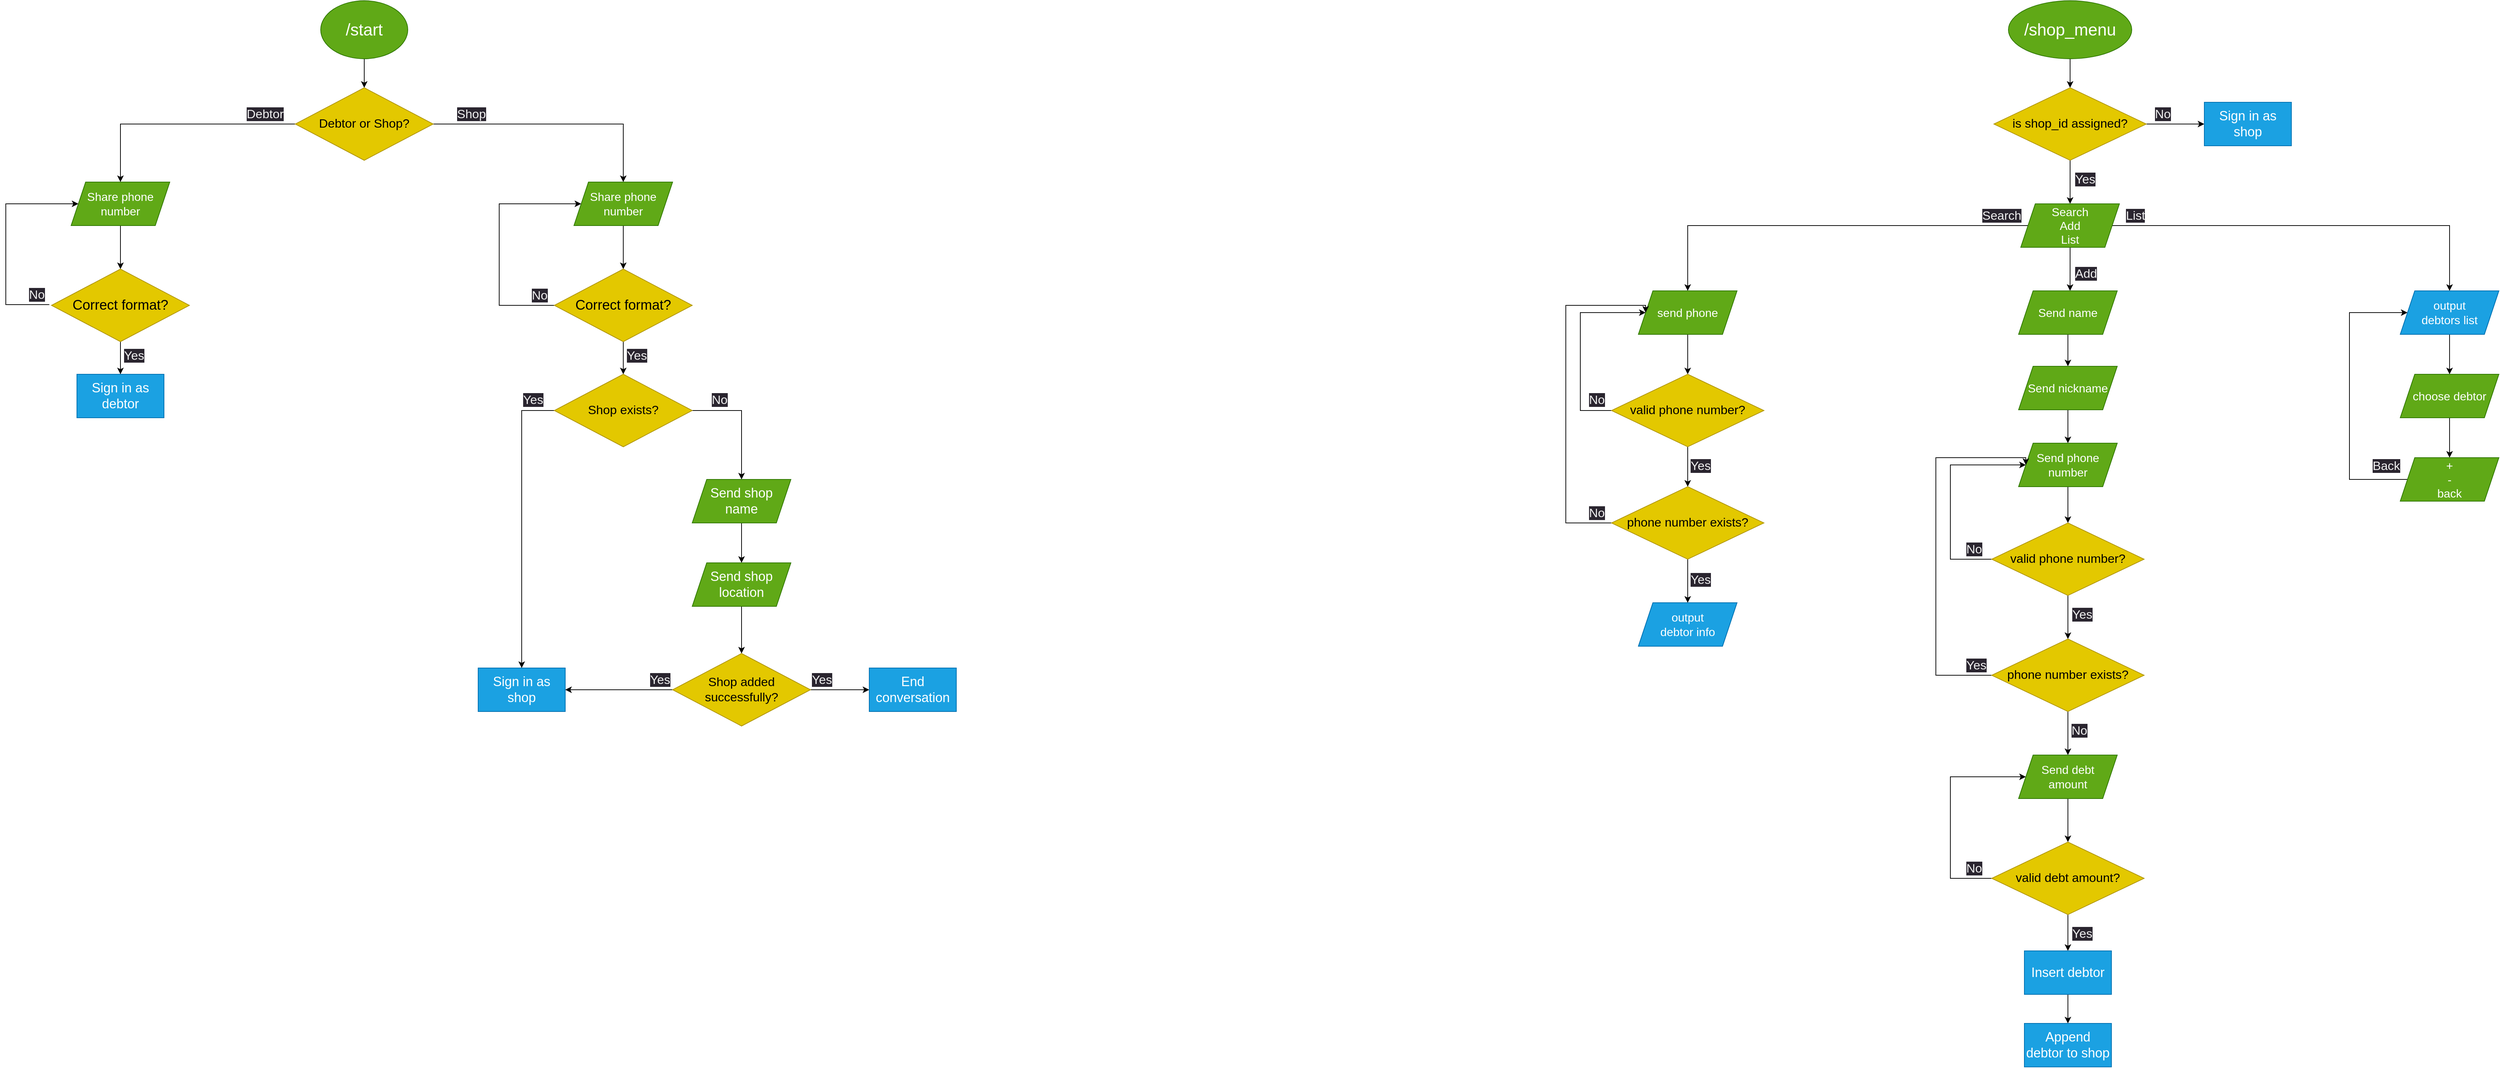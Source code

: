 <mxfile version="21.5.0" type="device">
  <diagram name="Page-1" id="ZCTmXSfx99b_AYZsrj3S">
    <mxGraphModel dx="1834" dy="844" grid="1" gridSize="10" guides="1" tooltips="1" connect="1" arrows="1" fold="1" page="0" pageScale="1" pageWidth="827" pageHeight="1169" math="0" shadow="0">
      <root>
        <mxCell id="0" />
        <mxCell id="1" parent="0" />
        <mxCell id="9ZaSiUd8DV9uHAAC3J2y-7" style="edgeStyle=orthogonalEdgeStyle;rounded=0;orthogonalLoop=1;jettySize=auto;html=1;exitX=0.5;exitY=1;exitDx=0;exitDy=0;entryX=0.5;entryY=0;entryDx=0;entryDy=0;" parent="1" source="9ZaSiUd8DV9uHAAC3J2y-1" target="9ZaSiUd8DV9uHAAC3J2y-6" edge="1">
          <mxGeometry relative="1" as="geometry" />
        </mxCell>
        <mxCell id="9ZaSiUd8DV9uHAAC3J2y-1" value="&lt;font style=&quot;font-size: 23px;&quot;&gt;/start&lt;/font&gt;" style="ellipse;whiteSpace=wrap;html=1;fillColor=#60a917;fontColor=#ffffff;strokeColor=#2D7600;" parent="1" vertex="1">
          <mxGeometry x="354" y="40" width="120" height="80" as="geometry" />
        </mxCell>
        <mxCell id="9ZaSiUd8DV9uHAAC3J2y-29" style="edgeStyle=orthogonalEdgeStyle;rounded=0;orthogonalLoop=1;jettySize=auto;html=1;exitX=0;exitY=0.5;exitDx=0;exitDy=0;entryX=0.5;entryY=0;entryDx=0;entryDy=0;" parent="1" source="9ZaSiUd8DV9uHAAC3J2y-6" target="9ZaSiUd8DV9uHAAC3J2y-28" edge="1">
          <mxGeometry relative="1" as="geometry" />
        </mxCell>
        <mxCell id="9ZaSiUd8DV9uHAAC3J2y-33" style="edgeStyle=orthogonalEdgeStyle;rounded=0;orthogonalLoop=1;jettySize=auto;html=1;exitX=1;exitY=0.5;exitDx=0;exitDy=0;entryX=0.5;entryY=0;entryDx=0;entryDy=0;" parent="1" source="9ZaSiUd8DV9uHAAC3J2y-6" target="9ZaSiUd8DV9uHAAC3J2y-31" edge="1">
          <mxGeometry relative="1" as="geometry" />
        </mxCell>
        <mxCell id="9ZaSiUd8DV9uHAAC3J2y-6" value="&lt;font style=&quot;font-size: 17px;&quot;&gt;Debtor or Shop?&lt;/font&gt;" style="rhombus;whiteSpace=wrap;html=1;fillColor=#e3c800;fontColor=#000000;strokeColor=#B09500;" parent="1" vertex="1">
          <mxGeometry x="319" y="160" width="190" height="100" as="geometry" />
        </mxCell>
        <mxCell id="9ZaSiUd8DV9uHAAC3J2y-10" value="&lt;font style=&quot;font-size: 18px;&quot;&gt;Sign in as debtor&lt;/font&gt;" style="rounded=0;whiteSpace=wrap;html=1;fillColor=#1ba1e2;fontColor=#ffffff;strokeColor=#006EAF;" parent="1" vertex="1">
          <mxGeometry x="18" y="555" width="120" height="60" as="geometry" />
        </mxCell>
        <mxCell id="9ZaSiUd8DV9uHAAC3J2y-12" value="&lt;span style=&quot;color: rgb(240, 240, 240); font-family: Helvetica; font-size: 17px; font-style: normal; font-variant-ligatures: normal; font-variant-caps: normal; font-weight: 400; letter-spacing: normal; orphans: 2; text-align: center; text-indent: 0px; text-transform: none; widows: 2; word-spacing: 0px; -webkit-text-stroke-width: 0px; background-color: rgb(42, 37, 47); text-decoration-thickness: initial; text-decoration-style: initial; text-decoration-color: initial; float: none; display: inline !important;&quot;&gt;Debtor&lt;/span&gt;" style="text;whiteSpace=wrap;html=1;" parent="1" vertex="1">
          <mxGeometry x="250" y="180" width="60" height="30" as="geometry" />
        </mxCell>
        <mxCell id="9ZaSiUd8DV9uHAAC3J2y-19" style="edgeStyle=orthogonalEdgeStyle;rounded=0;orthogonalLoop=1;jettySize=auto;html=1;exitX=0;exitY=0.5;exitDx=0;exitDy=0;entryX=0.5;entryY=0;entryDx=0;entryDy=0;" parent="1" source="9ZaSiUd8DV9uHAAC3J2y-15" target="9ZaSiUd8DV9uHAAC3J2y-18" edge="1">
          <mxGeometry relative="1" as="geometry" />
        </mxCell>
        <mxCell id="9ZaSiUd8DV9uHAAC3J2y-38" style="edgeStyle=orthogonalEdgeStyle;rounded=0;orthogonalLoop=1;jettySize=auto;html=1;exitX=1;exitY=0.5;exitDx=0;exitDy=0;entryX=0.5;entryY=0;entryDx=0;entryDy=0;" parent="1" source="9ZaSiUd8DV9uHAAC3J2y-15" target="9ZaSiUd8DV9uHAAC3J2y-35" edge="1">
          <mxGeometry relative="1" as="geometry" />
        </mxCell>
        <mxCell id="9ZaSiUd8DV9uHAAC3J2y-15" value="&lt;font style=&quot;font-size: 17px;&quot;&gt;Shop exists?&lt;/font&gt;" style="rhombus;whiteSpace=wrap;html=1;fillColor=#e3c800;fontColor=#000000;strokeColor=#B09500;" parent="1" vertex="1">
          <mxGeometry x="676" y="555" width="190" height="100" as="geometry" />
        </mxCell>
        <mxCell id="9ZaSiUd8DV9uHAAC3J2y-18" value="&lt;font style=&quot;font-size: 18px;&quot;&gt;Sign in as shop&lt;/font&gt;" style="rounded=0;whiteSpace=wrap;html=1;fillColor=#1ba1e2;fontColor=#ffffff;strokeColor=#006EAF;" parent="1" vertex="1">
          <mxGeometry x="571" y="960" width="120" height="60" as="geometry" />
        </mxCell>
        <mxCell id="9ZaSiUd8DV9uHAAC3J2y-22" value="&lt;span style=&quot;color: rgb(240, 240, 240); font-family: Helvetica; font-size: 17px; font-style: normal; font-variant-ligatures: normal; font-variant-caps: normal; font-weight: 400; letter-spacing: normal; orphans: 2; text-align: center; text-indent: 0px; text-transform: none; widows: 2; word-spacing: 0px; -webkit-text-stroke-width: 0px; background-color: rgb(42, 37, 47); text-decoration-thickness: initial; text-decoration-style: initial; text-decoration-color: initial; float: none; display: inline !important;&quot;&gt;Shop&lt;/span&gt;" style="text;whiteSpace=wrap;html=1;" parent="1" vertex="1">
          <mxGeometry x="540" y="180" width="60" height="30" as="geometry" />
        </mxCell>
        <mxCell id="9ZaSiUd8DV9uHAAC3J2y-23" value="&lt;span style=&quot;color: rgb(240, 240, 240); font-family: Helvetica; font-size: 17px; font-style: normal; font-variant-ligatures: normal; font-variant-caps: normal; font-weight: 400; letter-spacing: normal; orphans: 2; text-align: center; text-indent: 0px; text-transform: none; widows: 2; word-spacing: 0px; -webkit-text-stroke-width: 0px; background-color: rgb(42, 37, 47); text-decoration-thickness: initial; text-decoration-style: initial; text-decoration-color: initial; float: none; display: inline !important;&quot;&gt;Yes&lt;/span&gt;" style="text;whiteSpace=wrap;html=1;" parent="1" vertex="1">
          <mxGeometry x="631" y="574" width="60" height="30" as="geometry" />
        </mxCell>
        <mxCell id="9ZaSiUd8DV9uHAAC3J2y-24" value="&lt;span style=&quot;color: rgb(240, 240, 240); font-family: Helvetica; font-size: 17px; font-style: normal; font-variant-ligatures: normal; font-variant-caps: normal; font-weight: 400; letter-spacing: normal; orphans: 2; text-align: center; text-indent: 0px; text-transform: none; widows: 2; word-spacing: 0px; -webkit-text-stroke-width: 0px; background-color: rgb(42, 37, 47); text-decoration-thickness: initial; text-decoration-style: initial; text-decoration-color: initial; float: none; display: inline !important;&quot;&gt;No&lt;/span&gt;" style="text;whiteSpace=wrap;html=1;" parent="1" vertex="1">
          <mxGeometry x="891" y="574" width="60" height="30" as="geometry" />
        </mxCell>
        <mxCell id="9ZaSiUd8DV9uHAAC3J2y-42" style="edgeStyle=orthogonalEdgeStyle;rounded=0;orthogonalLoop=1;jettySize=auto;html=1;exitX=0.5;exitY=1;exitDx=0;exitDy=0;entryX=0.5;entryY=0;entryDx=0;entryDy=0;" parent="1" source="9ZaSiUd8DV9uHAAC3J2y-28" target="9ZaSiUd8DV9uHAAC3J2y-41" edge="1">
          <mxGeometry relative="1" as="geometry" />
        </mxCell>
        <mxCell id="9ZaSiUd8DV9uHAAC3J2y-28" value="&lt;font style=&quot;font-size: 16px;&quot;&gt;Share phone number&lt;/font&gt;" style="shape=parallelogram;perimeter=parallelogramPerimeter;whiteSpace=wrap;html=1;fixedSize=1;fillColor=#60a917;fontColor=#ffffff;strokeColor=#2D7600;" parent="1" vertex="1">
          <mxGeometry x="10" y="290" width="136" height="60" as="geometry" />
        </mxCell>
        <mxCell id="9ZaSiUd8DV9uHAAC3J2y-49" style="edgeStyle=orthogonalEdgeStyle;rounded=0;orthogonalLoop=1;jettySize=auto;html=1;exitX=0.5;exitY=1;exitDx=0;exitDy=0;entryX=0.5;entryY=0;entryDx=0;entryDy=0;" parent="1" source="9ZaSiUd8DV9uHAAC3J2y-31" target="9ZaSiUd8DV9uHAAC3J2y-48" edge="1">
          <mxGeometry relative="1" as="geometry" />
        </mxCell>
        <mxCell id="9ZaSiUd8DV9uHAAC3J2y-31" value="&lt;font style=&quot;font-size: 16px;&quot;&gt;Share phone number&lt;/font&gt;" style="shape=parallelogram;perimeter=parallelogramPerimeter;whiteSpace=wrap;html=1;fixedSize=1;fillColor=#60a917;fontColor=#ffffff;strokeColor=#2D7600;" parent="1" vertex="1">
          <mxGeometry x="703" y="290" width="136" height="60" as="geometry" />
        </mxCell>
        <mxCell id="9ZaSiUd8DV9uHAAC3J2y-37" style="edgeStyle=orthogonalEdgeStyle;rounded=0;orthogonalLoop=1;jettySize=auto;html=1;exitX=0.5;exitY=1;exitDx=0;exitDy=0;entryX=0.5;entryY=0;entryDx=0;entryDy=0;" parent="1" source="9ZaSiUd8DV9uHAAC3J2y-35" target="9ZaSiUd8DV9uHAAC3J2y-36" edge="1">
          <mxGeometry relative="1" as="geometry" />
        </mxCell>
        <mxCell id="9ZaSiUd8DV9uHAAC3J2y-35" value="&lt;font style=&quot;font-size: 18px;&quot;&gt;Send shop name&lt;/font&gt;" style="shape=parallelogram;perimeter=parallelogramPerimeter;whiteSpace=wrap;html=1;fixedSize=1;fillColor=#60a917;fontColor=#ffffff;strokeColor=#2D7600;" parent="1" vertex="1">
          <mxGeometry x="866" y="700" width="136" height="60" as="geometry" />
        </mxCell>
        <mxCell id="9ZaSiUd8DV9uHAAC3J2y-56" style="edgeStyle=orthogonalEdgeStyle;rounded=0;orthogonalLoop=1;jettySize=auto;html=1;exitX=0.5;exitY=1;exitDx=0;exitDy=0;entryX=0.5;entryY=0;entryDx=0;entryDy=0;" parent="1" source="9ZaSiUd8DV9uHAAC3J2y-36" target="9ZaSiUd8DV9uHAAC3J2y-55" edge="1">
          <mxGeometry relative="1" as="geometry" />
        </mxCell>
        <mxCell id="9ZaSiUd8DV9uHAAC3J2y-36" value="&lt;font style=&quot;font-size: 18px;&quot;&gt;Send shop location&lt;/font&gt;" style="shape=parallelogram;perimeter=parallelogramPerimeter;whiteSpace=wrap;html=1;fixedSize=1;fillColor=#60a917;fontColor=#ffffff;strokeColor=#2D7600;" parent="1" vertex="1">
          <mxGeometry x="866" y="815" width="136" height="60" as="geometry" />
        </mxCell>
        <mxCell id="9ZaSiUd8DV9uHAAC3J2y-43" style="edgeStyle=orthogonalEdgeStyle;rounded=0;orthogonalLoop=1;jettySize=auto;html=1;exitX=0.5;exitY=1;exitDx=0;exitDy=0;entryX=0.5;entryY=0;entryDx=0;entryDy=0;" parent="1" source="9ZaSiUd8DV9uHAAC3J2y-41" target="9ZaSiUd8DV9uHAAC3J2y-10" edge="1">
          <mxGeometry relative="1" as="geometry" />
        </mxCell>
        <mxCell id="9ZaSiUd8DV9uHAAC3J2y-41" value="&lt;font style=&quot;font-size: 19px;&quot;&gt;Correct format?&lt;/font&gt;" style="rhombus;whiteSpace=wrap;html=1;fillColor=#e3c800;fontColor=#000000;strokeColor=#B09500;" parent="1" vertex="1">
          <mxGeometry x="-17" y="410" width="190" height="100" as="geometry" />
        </mxCell>
        <mxCell id="9ZaSiUd8DV9uHAAC3J2y-44" value="&lt;span style=&quot;color: rgb(240, 240, 240); font-family: Helvetica; font-size: 17px; font-style: normal; font-variant-ligatures: normal; font-variant-caps: normal; font-weight: 400; letter-spacing: normal; orphans: 2; text-align: center; text-indent: 0px; text-transform: none; widows: 2; word-spacing: 0px; -webkit-text-stroke-width: 0px; background-color: rgb(42, 37, 47); text-decoration-thickness: initial; text-decoration-style: initial; text-decoration-color: initial; float: none; display: inline !important;&quot;&gt;Yes&lt;/span&gt;" style="text;whiteSpace=wrap;html=1;" parent="1" vertex="1">
          <mxGeometry x="81" y="513" width="60" height="30" as="geometry" />
        </mxCell>
        <mxCell id="9ZaSiUd8DV9uHAAC3J2y-47" style="edgeStyle=orthogonalEdgeStyle;rounded=0;orthogonalLoop=1;jettySize=auto;html=1;exitX=0.5;exitY=1;exitDx=0;exitDy=0;entryX=0;entryY=0.5;entryDx=0;entryDy=0;" parent="1" source="9ZaSiUd8DV9uHAAC3J2y-45" target="9ZaSiUd8DV9uHAAC3J2y-28" edge="1">
          <mxGeometry relative="1" as="geometry">
            <Array as="points">
              <mxPoint x="-80" y="459" />
              <mxPoint x="-80" y="320" />
            </Array>
          </mxGeometry>
        </mxCell>
        <mxCell id="9ZaSiUd8DV9uHAAC3J2y-45" value="&lt;span style=&quot;color: rgb(240, 240, 240); font-family: Helvetica; font-size: 17px; font-style: normal; font-variant-ligatures: normal; font-variant-caps: normal; font-weight: 400; letter-spacing: normal; orphans: 2; text-align: center; text-indent: 0px; text-transform: none; widows: 2; word-spacing: 0px; -webkit-text-stroke-width: 0px; background-color: rgb(42, 37, 47); text-decoration-thickness: initial; text-decoration-style: initial; text-decoration-color: initial; float: none; display: inline !important;&quot;&gt;No&lt;/span&gt;" style="text;whiteSpace=wrap;html=1;" parent="1" vertex="1">
          <mxGeometry x="-50" y="429" width="60" height="30" as="geometry" />
        </mxCell>
        <mxCell id="9ZaSiUd8DV9uHAAC3J2y-50" style="edgeStyle=orthogonalEdgeStyle;rounded=0;orthogonalLoop=1;jettySize=auto;html=1;exitX=0.5;exitY=1;exitDx=0;exitDy=0;entryX=0.5;entryY=0;entryDx=0;entryDy=0;" parent="1" source="9ZaSiUd8DV9uHAAC3J2y-48" target="9ZaSiUd8DV9uHAAC3J2y-15" edge="1">
          <mxGeometry relative="1" as="geometry" />
        </mxCell>
        <mxCell id="9ZaSiUd8DV9uHAAC3J2y-51" style="edgeStyle=orthogonalEdgeStyle;rounded=0;orthogonalLoop=1;jettySize=auto;html=1;exitX=0;exitY=0.5;exitDx=0;exitDy=0;entryX=0;entryY=0.5;entryDx=0;entryDy=0;" parent="1" source="9ZaSiUd8DV9uHAAC3J2y-48" target="9ZaSiUd8DV9uHAAC3J2y-31" edge="1">
          <mxGeometry relative="1" as="geometry">
            <Array as="points">
              <mxPoint x="600" y="460" />
              <mxPoint x="600" y="320" />
            </Array>
          </mxGeometry>
        </mxCell>
        <mxCell id="9ZaSiUd8DV9uHAAC3J2y-48" value="&lt;font style=&quot;font-size: 19px;&quot;&gt;Correct format?&lt;/font&gt;" style="rhombus;whiteSpace=wrap;html=1;fillColor=#e3c800;fontColor=#000000;strokeColor=#B09500;" parent="1" vertex="1">
          <mxGeometry x="676" y="410" width="190" height="100" as="geometry" />
        </mxCell>
        <mxCell id="9ZaSiUd8DV9uHAAC3J2y-52" value="&lt;span style=&quot;color: rgb(240, 240, 240); font-family: Helvetica; font-size: 17px; font-style: normal; font-variant-ligatures: normal; font-variant-caps: normal; font-weight: 400; letter-spacing: normal; orphans: 2; text-align: center; text-indent: 0px; text-transform: none; widows: 2; word-spacing: 0px; -webkit-text-stroke-width: 0px; background-color: rgb(42, 37, 47); text-decoration-thickness: initial; text-decoration-style: initial; text-decoration-color: initial; float: none; display: inline !important;&quot;&gt;No&lt;/span&gt;" style="text;whiteSpace=wrap;html=1;" parent="1" vertex="1">
          <mxGeometry x="643" y="430" width="60" height="30" as="geometry" />
        </mxCell>
        <mxCell id="9ZaSiUd8DV9uHAAC3J2y-53" value="&lt;span style=&quot;color: rgb(240, 240, 240); font-family: Helvetica; font-size: 17px; font-style: normal; font-variant-ligatures: normal; font-variant-caps: normal; font-weight: 400; letter-spacing: normal; orphans: 2; text-align: center; text-indent: 0px; text-transform: none; widows: 2; word-spacing: 0px; -webkit-text-stroke-width: 0px; background-color: rgb(42, 37, 47); text-decoration-thickness: initial; text-decoration-style: initial; text-decoration-color: initial; float: none; display: inline !important;&quot;&gt;Yes&lt;/span&gt;" style="text;whiteSpace=wrap;html=1;" parent="1" vertex="1">
          <mxGeometry x="774" y="513" width="60" height="30" as="geometry" />
        </mxCell>
        <mxCell id="9ZaSiUd8DV9uHAAC3J2y-57" style="edgeStyle=orthogonalEdgeStyle;rounded=0;orthogonalLoop=1;jettySize=auto;html=1;exitX=0;exitY=0.5;exitDx=0;exitDy=0;entryX=1;entryY=0.5;entryDx=0;entryDy=0;" parent="1" source="9ZaSiUd8DV9uHAAC3J2y-55" target="9ZaSiUd8DV9uHAAC3J2y-18" edge="1">
          <mxGeometry relative="1" as="geometry" />
        </mxCell>
        <mxCell id="9ZaSiUd8DV9uHAAC3J2y-60" style="edgeStyle=orthogonalEdgeStyle;rounded=0;orthogonalLoop=1;jettySize=auto;html=1;exitX=1;exitY=0.5;exitDx=0;exitDy=0;entryX=0;entryY=0.5;entryDx=0;entryDy=0;" parent="1" source="9ZaSiUd8DV9uHAAC3J2y-55" target="9ZaSiUd8DV9uHAAC3J2y-59" edge="1">
          <mxGeometry relative="1" as="geometry" />
        </mxCell>
        <mxCell id="9ZaSiUd8DV9uHAAC3J2y-55" value="&lt;span style=&quot;font-size: 17px;&quot;&gt;Shop added successfully?&lt;/span&gt;" style="rhombus;whiteSpace=wrap;html=1;fillColor=#e3c800;fontColor=#000000;strokeColor=#B09500;" parent="1" vertex="1">
          <mxGeometry x="839" y="940" width="190" height="100" as="geometry" />
        </mxCell>
        <mxCell id="9ZaSiUd8DV9uHAAC3J2y-58" value="&lt;span style=&quot;color: rgb(240, 240, 240); font-family: Helvetica; font-size: 17px; font-style: normal; font-variant-ligatures: normal; font-variant-caps: normal; font-weight: 400; letter-spacing: normal; orphans: 2; text-align: center; text-indent: 0px; text-transform: none; widows: 2; word-spacing: 0px; -webkit-text-stroke-width: 0px; background-color: rgb(42, 37, 47); text-decoration-thickness: initial; text-decoration-style: initial; text-decoration-color: initial; float: none; display: inline !important;&quot;&gt;Yes&lt;/span&gt;" style="text;whiteSpace=wrap;html=1;" parent="1" vertex="1">
          <mxGeometry x="806" y="960" width="60" height="30" as="geometry" />
        </mxCell>
        <mxCell id="9ZaSiUd8DV9uHAAC3J2y-59" value="&lt;font style=&quot;font-size: 18px;&quot;&gt;End conversation&lt;/font&gt;" style="rounded=0;whiteSpace=wrap;html=1;fillColor=#1ba1e2;fontColor=#ffffff;strokeColor=#006EAF;" parent="1" vertex="1">
          <mxGeometry x="1110" y="960" width="120" height="60" as="geometry" />
        </mxCell>
        <mxCell id="9ZaSiUd8DV9uHAAC3J2y-61" value="&lt;span style=&quot;color: rgb(240, 240, 240); font-family: Helvetica; font-size: 17px; font-style: normal; font-variant-ligatures: normal; font-variant-caps: normal; font-weight: 400; letter-spacing: normal; orphans: 2; text-align: center; text-indent: 0px; text-transform: none; widows: 2; word-spacing: 0px; -webkit-text-stroke-width: 0px; background-color: rgb(42, 37, 47); text-decoration-thickness: initial; text-decoration-style: initial; text-decoration-color: initial; float: none; display: inline !important;&quot;&gt;Yes&lt;/span&gt;" style="text;whiteSpace=wrap;html=1;" parent="1" vertex="1">
          <mxGeometry x="1029" y="960" width="60" height="30" as="geometry" />
        </mxCell>
        <mxCell id="9ZaSiUd8DV9uHAAC3J2y-66" style="edgeStyle=orthogonalEdgeStyle;rounded=0;orthogonalLoop=1;jettySize=auto;html=1;exitX=0.5;exitY=1;exitDx=0;exitDy=0;entryX=0.5;entryY=0;entryDx=0;entryDy=0;" parent="1" source="9ZaSiUd8DV9uHAAC3J2y-64" target="9ZaSiUd8DV9uHAAC3J2y-65" edge="1">
          <mxGeometry relative="1" as="geometry" />
        </mxCell>
        <mxCell id="9ZaSiUd8DV9uHAAC3J2y-64" value="&lt;font style=&quot;font-size: 23px;&quot;&gt;/shop_menu&lt;/font&gt;" style="ellipse;whiteSpace=wrap;html=1;fillColor=#60a917;fontColor=#ffffff;strokeColor=#2D7600;" parent="1" vertex="1">
          <mxGeometry x="2680" y="40" width="170" height="80" as="geometry" />
        </mxCell>
        <mxCell id="9ZaSiUd8DV9uHAAC3J2y-68" style="edgeStyle=orthogonalEdgeStyle;rounded=0;orthogonalLoop=1;jettySize=auto;html=1;exitX=1;exitY=0.5;exitDx=0;exitDy=0;entryX=0;entryY=0.5;entryDx=0;entryDy=0;" parent="1" source="9ZaSiUd8DV9uHAAC3J2y-65" target="9ZaSiUd8DV9uHAAC3J2y-67" edge="1">
          <mxGeometry relative="1" as="geometry" />
        </mxCell>
        <mxCell id="9ZaSiUd8DV9uHAAC3J2y-74" style="edgeStyle=orthogonalEdgeStyle;rounded=0;orthogonalLoop=1;jettySize=auto;html=1;exitX=0.5;exitY=1;exitDx=0;exitDy=0;" parent="1" source="9ZaSiUd8DV9uHAAC3J2y-65" target="9ZaSiUd8DV9uHAAC3J2y-73" edge="1">
          <mxGeometry relative="1" as="geometry" />
        </mxCell>
        <mxCell id="9ZaSiUd8DV9uHAAC3J2y-65" value="&lt;font style=&quot;font-size: 17px;&quot;&gt;is shop_id assigned?&lt;/font&gt;" style="rhombus;whiteSpace=wrap;html=1;fillColor=#e3c800;fontColor=#000000;strokeColor=#B09500;" parent="1" vertex="1">
          <mxGeometry x="2660" y="160" width="210" height="100" as="geometry" />
        </mxCell>
        <mxCell id="9ZaSiUd8DV9uHAAC3J2y-67" value="&lt;font style=&quot;font-size: 18px;&quot;&gt;Sign in as shop&lt;/font&gt;" style="rounded=0;whiteSpace=wrap;html=1;fillColor=#1ba1e2;fontColor=#ffffff;strokeColor=#006EAF;" parent="1" vertex="1">
          <mxGeometry x="2950" y="180" width="120" height="60" as="geometry" />
        </mxCell>
        <mxCell id="9ZaSiUd8DV9uHAAC3J2y-69" value="&lt;span style=&quot;color: rgb(240, 240, 240); font-family: Helvetica; font-size: 17px; font-style: normal; font-variant-ligatures: normal; font-variant-caps: normal; font-weight: 400; letter-spacing: normal; orphans: 2; text-align: center; text-indent: 0px; text-transform: none; widows: 2; word-spacing: 0px; -webkit-text-stroke-width: 0px; background-color: rgb(42, 37, 47); text-decoration-thickness: initial; text-decoration-style: initial; text-decoration-color: initial; float: none; display: inline !important;&quot;&gt;No&lt;/span&gt;" style="text;whiteSpace=wrap;html=1;" parent="1" vertex="1">
          <mxGeometry x="2880" y="180" width="60" height="30" as="geometry" />
        </mxCell>
        <mxCell id="9ZaSiUd8DV9uHAAC3J2y-72" value="&lt;span style=&quot;color: rgb(240, 240, 240); font-family: Helvetica; font-size: 17px; font-style: normal; font-variant-ligatures: normal; font-variant-caps: normal; font-weight: 400; letter-spacing: normal; orphans: 2; text-align: center; text-indent: 0px; text-transform: none; widows: 2; word-spacing: 0px; -webkit-text-stroke-width: 0px; background-color: rgb(42, 37, 47); text-decoration-thickness: initial; text-decoration-style: initial; text-decoration-color: initial; float: none; display: inline !important;&quot;&gt;Yes&lt;/span&gt;" style="text;whiteSpace=wrap;html=1;" parent="1" vertex="1">
          <mxGeometry x="2770" y="270" width="60" height="30" as="geometry" />
        </mxCell>
        <mxCell id="9ZaSiUd8DV9uHAAC3J2y-77" style="edgeStyle=orthogonalEdgeStyle;rounded=0;orthogonalLoop=1;jettySize=auto;html=1;exitX=0.5;exitY=1;exitDx=0;exitDy=0;" parent="1" source="9ZaSiUd8DV9uHAAC3J2y-73" edge="1">
          <mxGeometry relative="1" as="geometry">
            <mxPoint x="2764.952" y="440" as="targetPoint" />
          </mxGeometry>
        </mxCell>
        <mxCell id="I39oS0J3rHiWMV1ZDgQ9-15" style="edgeStyle=orthogonalEdgeStyle;rounded=0;orthogonalLoop=1;jettySize=auto;html=1;exitX=0;exitY=0.5;exitDx=0;exitDy=0;entryX=0.5;entryY=0;entryDx=0;entryDy=0;" edge="1" parent="1" source="9ZaSiUd8DV9uHAAC3J2y-73" target="I39oS0J3rHiWMV1ZDgQ9-10">
          <mxGeometry relative="1" as="geometry" />
        </mxCell>
        <mxCell id="I39oS0J3rHiWMV1ZDgQ9-31" style="edgeStyle=orthogonalEdgeStyle;rounded=0;orthogonalLoop=1;jettySize=auto;html=1;exitX=1;exitY=0.5;exitDx=0;exitDy=0;entryX=0.5;entryY=0;entryDx=0;entryDy=0;" edge="1" parent="1" source="9ZaSiUd8DV9uHAAC3J2y-73" target="I39oS0J3rHiWMV1ZDgQ9-30">
          <mxGeometry relative="1" as="geometry" />
        </mxCell>
        <mxCell id="9ZaSiUd8DV9uHAAC3J2y-73" value="&lt;font style=&quot;font-size: 16px;&quot;&gt;Search&lt;br&gt;Add&lt;br&gt;List&lt;br&gt;&lt;/font&gt;" style="shape=parallelogram;perimeter=parallelogramPerimeter;whiteSpace=wrap;html=1;fixedSize=1;fillColor=#60a917;fontColor=#ffffff;strokeColor=#2D7600;" parent="1" vertex="1">
          <mxGeometry x="2697" y="320" width="136" height="60" as="geometry" />
        </mxCell>
        <mxCell id="9ZaSiUd8DV9uHAAC3J2y-76" value="&lt;span style=&quot;color: rgb(240, 240, 240); font-family: Helvetica; font-size: 17px; font-style: normal; font-variant-ligatures: normal; font-variant-caps: normal; font-weight: 400; letter-spacing: normal; orphans: 2; text-align: center; text-indent: 0px; text-transform: none; widows: 2; word-spacing: 0px; -webkit-text-stroke-width: 0px; background-color: rgb(42, 37, 47); text-decoration-thickness: initial; text-decoration-style: initial; text-decoration-color: initial; float: none; display: inline !important;&quot;&gt;Add&lt;/span&gt;" style="text;whiteSpace=wrap;html=1;" parent="1" vertex="1">
          <mxGeometry x="2770" y="400" width="60" height="30" as="geometry" />
        </mxCell>
        <mxCell id="9ZaSiUd8DV9uHAAC3J2y-80" style="edgeStyle=orthogonalEdgeStyle;rounded=0;orthogonalLoop=1;jettySize=auto;html=1;exitX=0.5;exitY=1;exitDx=0;exitDy=0;entryX=0.5;entryY=0;entryDx=0;entryDy=0;" parent="1" source="9ZaSiUd8DV9uHAAC3J2y-78" target="9ZaSiUd8DV9uHAAC3J2y-79" edge="1">
          <mxGeometry relative="1" as="geometry" />
        </mxCell>
        <mxCell id="9ZaSiUd8DV9uHAAC3J2y-78" value="&lt;font style=&quot;font-size: 16px;&quot;&gt;Send name&lt;br&gt;&lt;/font&gt;" style="shape=parallelogram;perimeter=parallelogramPerimeter;whiteSpace=wrap;html=1;fixedSize=1;fillColor=#60a917;fontColor=#ffffff;strokeColor=#2D7600;" parent="1" vertex="1">
          <mxGeometry x="2694" y="440" width="136" height="60" as="geometry" />
        </mxCell>
        <mxCell id="9ZaSiUd8DV9uHAAC3J2y-82" style="edgeStyle=orthogonalEdgeStyle;rounded=0;orthogonalLoop=1;jettySize=auto;html=1;exitX=0.5;exitY=1;exitDx=0;exitDy=0;entryX=0.5;entryY=0;entryDx=0;entryDy=0;" parent="1" source="9ZaSiUd8DV9uHAAC3J2y-79" target="9ZaSiUd8DV9uHAAC3J2y-81" edge="1">
          <mxGeometry relative="1" as="geometry" />
        </mxCell>
        <mxCell id="9ZaSiUd8DV9uHAAC3J2y-79" value="&lt;font style=&quot;font-size: 16px;&quot;&gt;Send nickname&lt;br&gt;&lt;/font&gt;" style="shape=parallelogram;perimeter=parallelogramPerimeter;whiteSpace=wrap;html=1;fixedSize=1;fillColor=#60a917;fontColor=#ffffff;strokeColor=#2D7600;" parent="1" vertex="1">
          <mxGeometry x="2694" y="544" width="136" height="60" as="geometry" />
        </mxCell>
        <mxCell id="9ZaSiUd8DV9uHAAC3J2y-86" style="edgeStyle=orthogonalEdgeStyle;rounded=0;orthogonalLoop=1;jettySize=auto;html=1;exitX=0.5;exitY=1;exitDx=0;exitDy=0;entryX=0.5;entryY=0;entryDx=0;entryDy=0;" parent="1" source="9ZaSiUd8DV9uHAAC3J2y-81" target="9ZaSiUd8DV9uHAAC3J2y-83" edge="1">
          <mxGeometry relative="1" as="geometry" />
        </mxCell>
        <mxCell id="9ZaSiUd8DV9uHAAC3J2y-81" value="&lt;font style=&quot;font-size: 16px;&quot;&gt;Send phone number&lt;br&gt;&lt;/font&gt;" style="shape=parallelogram;perimeter=parallelogramPerimeter;whiteSpace=wrap;html=1;fixedSize=1;fillColor=#60a917;fontColor=#ffffff;strokeColor=#2D7600;" parent="1" vertex="1">
          <mxGeometry x="2694" y="650" width="136" height="60" as="geometry" />
        </mxCell>
        <mxCell id="9ZaSiUd8DV9uHAAC3J2y-84" style="edgeStyle=orthogonalEdgeStyle;rounded=0;orthogonalLoop=1;jettySize=auto;html=1;exitX=0;exitY=0.5;exitDx=0;exitDy=0;entryX=0;entryY=0.5;entryDx=0;entryDy=0;" parent="1" source="9ZaSiUd8DV9uHAAC3J2y-83" target="9ZaSiUd8DV9uHAAC3J2y-81" edge="1">
          <mxGeometry relative="1" as="geometry">
            <Array as="points">
              <mxPoint x="2600" y="810" />
              <mxPoint x="2600" y="680" />
            </Array>
          </mxGeometry>
        </mxCell>
        <mxCell id="I39oS0J3rHiWMV1ZDgQ9-2" style="edgeStyle=orthogonalEdgeStyle;rounded=0;orthogonalLoop=1;jettySize=auto;html=1;exitX=0.5;exitY=1;exitDx=0;exitDy=0;entryX=0.5;entryY=0;entryDx=0;entryDy=0;" edge="1" parent="1" source="9ZaSiUd8DV9uHAAC3J2y-83" target="I39oS0J3rHiWMV1ZDgQ9-1">
          <mxGeometry relative="1" as="geometry" />
        </mxCell>
        <mxCell id="9ZaSiUd8DV9uHAAC3J2y-83" value="&lt;font style=&quot;font-size: 17px;&quot;&gt;valid phone number?&lt;/font&gt;" style="rhombus;whiteSpace=wrap;html=1;fillColor=#e3c800;fontColor=#000000;strokeColor=#B09500;" parent="1" vertex="1">
          <mxGeometry x="2657" y="760" width="210" height="100" as="geometry" />
        </mxCell>
        <mxCell id="9ZaSiUd8DV9uHAAC3J2y-85" value="&lt;span style=&quot;color: rgb(240, 240, 240); font-family: Helvetica; font-size: 17px; font-style: normal; font-variant-ligatures: normal; font-variant-caps: normal; font-weight: 400; letter-spacing: normal; orphans: 2; text-align: center; text-indent: 0px; text-transform: none; widows: 2; word-spacing: 0px; -webkit-text-stroke-width: 0px; background-color: rgb(42, 37, 47); text-decoration-thickness: initial; text-decoration-style: initial; text-decoration-color: initial; float: none; display: inline !important;&quot;&gt;No&lt;/span&gt;" style="text;whiteSpace=wrap;html=1;" parent="1" vertex="1">
          <mxGeometry x="2620" y="780" width="60" height="30" as="geometry" />
        </mxCell>
        <mxCell id="9ZaSiUd8DV9uHAAC3J2y-91" style="edgeStyle=orthogonalEdgeStyle;rounded=0;orthogonalLoop=1;jettySize=auto;html=1;exitX=0.5;exitY=1;exitDx=0;exitDy=0;entryX=0.5;entryY=0;entryDx=0;entryDy=0;" parent="1" source="9ZaSiUd8DV9uHAAC3J2y-87" target="9ZaSiUd8DV9uHAAC3J2y-90" edge="1">
          <mxGeometry relative="1" as="geometry" />
        </mxCell>
        <mxCell id="9ZaSiUd8DV9uHAAC3J2y-87" value="&lt;font style=&quot;font-size: 16px;&quot;&gt;Send debt &lt;br&gt;amount&lt;br&gt;&lt;/font&gt;" style="shape=parallelogram;perimeter=parallelogramPerimeter;whiteSpace=wrap;html=1;fixedSize=1;fillColor=#60a917;fontColor=#ffffff;strokeColor=#2D7600;" parent="1" vertex="1">
          <mxGeometry x="2694" y="1080" width="136" height="60" as="geometry" />
        </mxCell>
        <mxCell id="9ZaSiUd8DV9uHAAC3J2y-89" value="&lt;span style=&quot;color: rgb(240, 240, 240); font-family: Helvetica; font-size: 17px; font-style: normal; font-variant-ligatures: normal; font-variant-caps: normal; font-weight: 400; letter-spacing: normal; orphans: 2; text-align: center; text-indent: 0px; text-transform: none; widows: 2; word-spacing: 0px; -webkit-text-stroke-width: 0px; background-color: rgb(42, 37, 47); text-decoration-thickness: initial; text-decoration-style: initial; text-decoration-color: initial; float: none; display: inline !important;&quot;&gt;Yes&lt;/span&gt;" style="text;whiteSpace=wrap;html=1;" parent="1" vertex="1">
          <mxGeometry x="2766" y="870" width="60" height="30" as="geometry" />
        </mxCell>
        <mxCell id="9ZaSiUd8DV9uHAAC3J2y-92" style="edgeStyle=orthogonalEdgeStyle;rounded=0;orthogonalLoop=1;jettySize=auto;html=1;exitX=0;exitY=0.5;exitDx=0;exitDy=0;entryX=0;entryY=0.5;entryDx=0;entryDy=0;" parent="1" source="9ZaSiUd8DV9uHAAC3J2y-90" target="9ZaSiUd8DV9uHAAC3J2y-87" edge="1">
          <mxGeometry relative="1" as="geometry">
            <Array as="points">
              <mxPoint x="2600" y="1250" />
              <mxPoint x="2600" y="1110" />
            </Array>
          </mxGeometry>
        </mxCell>
        <mxCell id="9ZaSiUd8DV9uHAAC3J2y-96" style="edgeStyle=orthogonalEdgeStyle;rounded=0;orthogonalLoop=1;jettySize=auto;html=1;exitX=0.5;exitY=1;exitDx=0;exitDy=0;entryX=0.5;entryY=0;entryDx=0;entryDy=0;" parent="1" source="9ZaSiUd8DV9uHAAC3J2y-90" target="9ZaSiUd8DV9uHAAC3J2y-95" edge="1">
          <mxGeometry relative="1" as="geometry" />
        </mxCell>
        <mxCell id="9ZaSiUd8DV9uHAAC3J2y-90" value="&lt;font style=&quot;font-size: 17px;&quot;&gt;valid debt amount?&lt;/font&gt;" style="rhombus;whiteSpace=wrap;html=1;fillColor=#e3c800;fontColor=#000000;strokeColor=#B09500;" parent="1" vertex="1">
          <mxGeometry x="2657" y="1200" width="210" height="100" as="geometry" />
        </mxCell>
        <mxCell id="9ZaSiUd8DV9uHAAC3J2y-93" value="&lt;span style=&quot;color: rgb(240, 240, 240); font-family: Helvetica; font-size: 17px; font-style: normal; font-variant-ligatures: normal; font-variant-caps: normal; font-weight: 400; letter-spacing: normal; orphans: 2; text-align: center; text-indent: 0px; text-transform: none; widows: 2; word-spacing: 0px; -webkit-text-stroke-width: 0px; background-color: rgb(42, 37, 47); text-decoration-thickness: initial; text-decoration-style: initial; text-decoration-color: initial; float: none; display: inline !important;&quot;&gt;No&lt;/span&gt;" style="text;whiteSpace=wrap;html=1;" parent="1" vertex="1">
          <mxGeometry x="2620" y="1220" width="60" height="30" as="geometry" />
        </mxCell>
        <mxCell id="9ZaSiUd8DV9uHAAC3J2y-94" value="&lt;span style=&quot;color: rgb(240, 240, 240); font-family: Helvetica; font-size: 17px; font-style: normal; font-variant-ligatures: normal; font-variant-caps: normal; font-weight: 400; letter-spacing: normal; orphans: 2; text-align: center; text-indent: 0px; text-transform: none; widows: 2; word-spacing: 0px; -webkit-text-stroke-width: 0px; background-color: rgb(42, 37, 47); text-decoration-thickness: initial; text-decoration-style: initial; text-decoration-color: initial; float: none; display: inline !important;&quot;&gt;Yes&lt;/span&gt;" style="text;whiteSpace=wrap;html=1;" parent="1" vertex="1">
          <mxGeometry x="2766" y="1310" width="60" height="30" as="geometry" />
        </mxCell>
        <mxCell id="9ZaSiUd8DV9uHAAC3J2y-98" style="edgeStyle=orthogonalEdgeStyle;rounded=0;orthogonalLoop=1;jettySize=auto;html=1;exitX=0.5;exitY=1;exitDx=0;exitDy=0;entryX=0.5;entryY=0;entryDx=0;entryDy=0;" parent="1" source="9ZaSiUd8DV9uHAAC3J2y-95" target="9ZaSiUd8DV9uHAAC3J2y-97" edge="1">
          <mxGeometry relative="1" as="geometry" />
        </mxCell>
        <mxCell id="9ZaSiUd8DV9uHAAC3J2y-95" value="&lt;font style=&quot;font-size: 18px;&quot;&gt;Insert debtor&lt;/font&gt;" style="rounded=0;whiteSpace=wrap;html=1;fillColor=#1ba1e2;fontColor=#ffffff;strokeColor=#006EAF;" parent="1" vertex="1">
          <mxGeometry x="2702" y="1350" width="120" height="60" as="geometry" />
        </mxCell>
        <mxCell id="9ZaSiUd8DV9uHAAC3J2y-97" value="&lt;span style=&quot;font-size: 18px;&quot;&gt;Append debtor to shop&lt;/span&gt;" style="rounded=0;whiteSpace=wrap;html=1;fillColor=#1ba1e2;fontColor=#ffffff;strokeColor=#006EAF;" parent="1" vertex="1">
          <mxGeometry x="2702" y="1450" width="120" height="60" as="geometry" />
        </mxCell>
        <mxCell id="I39oS0J3rHiWMV1ZDgQ9-3" style="edgeStyle=orthogonalEdgeStyle;rounded=0;orthogonalLoop=1;jettySize=auto;html=1;exitX=0;exitY=0.5;exitDx=0;exitDy=0;entryX=0;entryY=0.5;entryDx=0;entryDy=0;" edge="1" parent="1" source="I39oS0J3rHiWMV1ZDgQ9-1" target="9ZaSiUd8DV9uHAAC3J2y-81">
          <mxGeometry relative="1" as="geometry">
            <Array as="points">
              <mxPoint x="2580" y="970" />
              <mxPoint x="2580" y="670" />
              <mxPoint x="2704" y="670" />
            </Array>
          </mxGeometry>
        </mxCell>
        <mxCell id="I39oS0J3rHiWMV1ZDgQ9-5" style="edgeStyle=orthogonalEdgeStyle;rounded=0;orthogonalLoop=1;jettySize=auto;html=1;exitX=0.5;exitY=1;exitDx=0;exitDy=0;entryX=0.5;entryY=0;entryDx=0;entryDy=0;" edge="1" parent="1" source="I39oS0J3rHiWMV1ZDgQ9-1" target="9ZaSiUd8DV9uHAAC3J2y-87">
          <mxGeometry relative="1" as="geometry" />
        </mxCell>
        <mxCell id="I39oS0J3rHiWMV1ZDgQ9-1" value="&lt;span style=&quot;font-size: 17px;&quot;&gt;phone number exists?&lt;/span&gt;" style="rhombus;whiteSpace=wrap;html=1;fillColor=#e3c800;fontColor=#000000;strokeColor=#B09500;" vertex="1" parent="1">
          <mxGeometry x="2657" y="920" width="210" height="100" as="geometry" />
        </mxCell>
        <mxCell id="I39oS0J3rHiWMV1ZDgQ9-4" value="&lt;span style=&quot;color: rgb(240, 240, 240); font-family: Helvetica; font-size: 17px; font-style: normal; font-variant-ligatures: normal; font-variant-caps: normal; font-weight: 400; letter-spacing: normal; orphans: 2; text-align: center; text-indent: 0px; text-transform: none; widows: 2; word-spacing: 0px; -webkit-text-stroke-width: 0px; background-color: rgb(42, 37, 47); text-decoration-thickness: initial; text-decoration-style: initial; text-decoration-color: initial; float: none; display: inline !important;&quot;&gt;Yes&lt;/span&gt;" style="text;whiteSpace=wrap;html=1;" vertex="1" parent="1">
          <mxGeometry x="2620" y="940" width="60" height="30" as="geometry" />
        </mxCell>
        <mxCell id="I39oS0J3rHiWMV1ZDgQ9-6" value="&lt;span style=&quot;color: rgb(240, 240, 240); font-family: Helvetica; font-size: 17px; font-style: normal; font-variant-ligatures: normal; font-variant-caps: normal; font-weight: 400; letter-spacing: normal; orphans: 2; text-align: center; text-indent: 0px; text-transform: none; widows: 2; word-spacing: 0px; -webkit-text-stroke-width: 0px; background-color: rgb(42, 37, 47); text-decoration-thickness: initial; text-decoration-style: initial; text-decoration-color: initial; float: none; display: inline !important;&quot;&gt;No&lt;/span&gt;" style="text;whiteSpace=wrap;html=1;" vertex="1" parent="1">
          <mxGeometry x="2765" y="1030" width="60" height="30" as="geometry" />
        </mxCell>
        <mxCell id="I39oS0J3rHiWMV1ZDgQ9-9" value="&lt;span style=&quot;color: rgb(240, 240, 240); font-family: Helvetica; font-size: 17px; font-style: normal; font-variant-ligatures: normal; font-variant-caps: normal; font-weight: 400; letter-spacing: normal; orphans: 2; text-align: center; text-indent: 0px; text-transform: none; widows: 2; word-spacing: 0px; -webkit-text-stroke-width: 0px; background-color: rgb(42, 37, 47); text-decoration-thickness: initial; text-decoration-style: initial; text-decoration-color: initial; float: none; display: inline !important;&quot;&gt;Search&lt;/span&gt;" style="text;whiteSpace=wrap;html=1;" vertex="1" parent="1">
          <mxGeometry x="2642" y="320" width="60" height="30" as="geometry" />
        </mxCell>
        <mxCell id="I39oS0J3rHiWMV1ZDgQ9-20" style="edgeStyle=orthogonalEdgeStyle;rounded=0;orthogonalLoop=1;jettySize=auto;html=1;exitX=0.5;exitY=1;exitDx=0;exitDy=0;entryX=0.5;entryY=0;entryDx=0;entryDy=0;" edge="1" parent="1" source="I39oS0J3rHiWMV1ZDgQ9-10" target="I39oS0J3rHiWMV1ZDgQ9-18">
          <mxGeometry relative="1" as="geometry" />
        </mxCell>
        <mxCell id="I39oS0J3rHiWMV1ZDgQ9-10" value="&lt;font style=&quot;font-size: 16px;&quot;&gt;send phone&lt;br&gt;&lt;/font&gt;" style="shape=parallelogram;perimeter=parallelogramPerimeter;whiteSpace=wrap;html=1;fixedSize=1;fillColor=#60a917;fontColor=#ffffff;strokeColor=#2D7600;" vertex="1" parent="1">
          <mxGeometry x="2170" y="440" width="136" height="60" as="geometry" />
        </mxCell>
        <mxCell id="I39oS0J3rHiWMV1ZDgQ9-16" value="&lt;font style=&quot;font-size: 16px;&quot;&gt;output &lt;br&gt;debtor info&lt;br&gt;&lt;/font&gt;" style="shape=parallelogram;perimeter=parallelogramPerimeter;whiteSpace=wrap;html=1;fixedSize=1;fillColor=#1ba1e2;fontColor=#ffffff;strokeColor=#006EAF;" vertex="1" parent="1">
          <mxGeometry x="2170" y="870" width="136" height="60" as="geometry" />
        </mxCell>
        <mxCell id="I39oS0J3rHiWMV1ZDgQ9-21" style="edgeStyle=orthogonalEdgeStyle;rounded=0;orthogonalLoop=1;jettySize=auto;html=1;exitX=0.5;exitY=1;exitDx=0;exitDy=0;entryX=0.5;entryY=0;entryDx=0;entryDy=0;" edge="1" parent="1" source="I39oS0J3rHiWMV1ZDgQ9-18" target="I39oS0J3rHiWMV1ZDgQ9-19">
          <mxGeometry relative="1" as="geometry" />
        </mxCell>
        <mxCell id="I39oS0J3rHiWMV1ZDgQ9-25" style="edgeStyle=orthogonalEdgeStyle;rounded=0;orthogonalLoop=1;jettySize=auto;html=1;exitX=0;exitY=0.5;exitDx=0;exitDy=0;entryX=0;entryY=0.5;entryDx=0;entryDy=0;" edge="1" parent="1" source="I39oS0J3rHiWMV1ZDgQ9-18" target="I39oS0J3rHiWMV1ZDgQ9-10">
          <mxGeometry relative="1" as="geometry">
            <Array as="points">
              <mxPoint x="2090" y="605" />
              <mxPoint x="2090" y="470" />
            </Array>
          </mxGeometry>
        </mxCell>
        <mxCell id="I39oS0J3rHiWMV1ZDgQ9-18" value="&lt;font style=&quot;font-size: 17px;&quot;&gt;valid phone number?&lt;/font&gt;" style="rhombus;whiteSpace=wrap;html=1;fillColor=#e3c800;fontColor=#000000;strokeColor=#B09500;" vertex="1" parent="1">
          <mxGeometry x="2133" y="555" width="210" height="100" as="geometry" />
        </mxCell>
        <mxCell id="I39oS0J3rHiWMV1ZDgQ9-22" style="edgeStyle=orthogonalEdgeStyle;rounded=0;orthogonalLoop=1;jettySize=auto;html=1;exitX=0.5;exitY=1;exitDx=0;exitDy=0;entryX=0.5;entryY=0;entryDx=0;entryDy=0;" edge="1" parent="1" source="I39oS0J3rHiWMV1ZDgQ9-19" target="I39oS0J3rHiWMV1ZDgQ9-16">
          <mxGeometry relative="1" as="geometry" />
        </mxCell>
        <mxCell id="I39oS0J3rHiWMV1ZDgQ9-27" style="edgeStyle=orthogonalEdgeStyle;rounded=0;orthogonalLoop=1;jettySize=auto;html=1;exitX=0;exitY=0.5;exitDx=0;exitDy=0;entryX=0;entryY=0.5;entryDx=0;entryDy=0;" edge="1" parent="1" source="I39oS0J3rHiWMV1ZDgQ9-19" target="I39oS0J3rHiWMV1ZDgQ9-10">
          <mxGeometry relative="1" as="geometry">
            <Array as="points">
              <mxPoint x="2070" y="760" />
              <mxPoint x="2070" y="460" />
              <mxPoint x="2180" y="460" />
            </Array>
          </mxGeometry>
        </mxCell>
        <mxCell id="I39oS0J3rHiWMV1ZDgQ9-19" value="&lt;span style=&quot;font-size: 17px;&quot;&gt;phone number exists?&lt;/span&gt;" style="rhombus;whiteSpace=wrap;html=1;fillColor=#e3c800;fontColor=#000000;strokeColor=#B09500;" vertex="1" parent="1">
          <mxGeometry x="2133" y="710" width="210" height="100" as="geometry" />
        </mxCell>
        <mxCell id="I39oS0J3rHiWMV1ZDgQ9-23" value="&lt;span style=&quot;color: rgb(240, 240, 240); font-family: Helvetica; font-size: 17px; font-style: normal; font-variant-ligatures: normal; font-variant-caps: normal; font-weight: 400; letter-spacing: normal; orphans: 2; text-align: center; text-indent: 0px; text-transform: none; widows: 2; word-spacing: 0px; -webkit-text-stroke-width: 0px; background-color: rgb(42, 37, 47); text-decoration-thickness: initial; text-decoration-style: initial; text-decoration-color: initial; float: none; display: inline !important;&quot;&gt;Yes&lt;/span&gt;" style="text;whiteSpace=wrap;html=1;" vertex="1" parent="1">
          <mxGeometry x="2240" y="665" width="60" height="30" as="geometry" />
        </mxCell>
        <mxCell id="I39oS0J3rHiWMV1ZDgQ9-24" value="&lt;span style=&quot;color: rgb(240, 240, 240); font-family: Helvetica; font-size: 17px; font-style: normal; font-variant-ligatures: normal; font-variant-caps: normal; font-weight: 400; letter-spacing: normal; orphans: 2; text-align: center; text-indent: 0px; text-transform: none; widows: 2; word-spacing: 0px; -webkit-text-stroke-width: 0px; background-color: rgb(42, 37, 47); text-decoration-thickness: initial; text-decoration-style: initial; text-decoration-color: initial; float: none; display: inline !important;&quot;&gt;Yes&lt;/span&gt;" style="text;whiteSpace=wrap;html=1;" vertex="1" parent="1">
          <mxGeometry x="2240" y="822" width="60" height="30" as="geometry" />
        </mxCell>
        <mxCell id="I39oS0J3rHiWMV1ZDgQ9-26" value="&lt;span style=&quot;color: rgb(240, 240, 240); font-family: Helvetica; font-size: 17px; font-style: normal; font-variant-ligatures: normal; font-variant-caps: normal; font-weight: 400; letter-spacing: normal; orphans: 2; text-align: center; text-indent: 0px; text-transform: none; widows: 2; word-spacing: 0px; -webkit-text-stroke-width: 0px; background-color: rgb(42, 37, 47); text-decoration-thickness: initial; text-decoration-style: initial; text-decoration-color: initial; float: none; display: inline !important;&quot;&gt;No&lt;/span&gt;" style="text;whiteSpace=wrap;html=1;" vertex="1" parent="1">
          <mxGeometry x="2100" y="574" width="60" height="30" as="geometry" />
        </mxCell>
        <mxCell id="I39oS0J3rHiWMV1ZDgQ9-28" value="&lt;span style=&quot;color: rgb(240, 240, 240); font-family: Helvetica; font-size: 17px; font-style: normal; font-variant-ligatures: normal; font-variant-caps: normal; font-weight: 400; letter-spacing: normal; orphans: 2; text-align: center; text-indent: 0px; text-transform: none; widows: 2; word-spacing: 0px; -webkit-text-stroke-width: 0px; background-color: rgb(42, 37, 47); text-decoration-thickness: initial; text-decoration-style: initial; text-decoration-color: initial; float: none; display: inline !important;&quot;&gt;No&lt;/span&gt;" style="text;whiteSpace=wrap;html=1;" vertex="1" parent="1">
          <mxGeometry x="2100" y="730" width="60" height="30" as="geometry" />
        </mxCell>
        <mxCell id="I39oS0J3rHiWMV1ZDgQ9-29" value="&lt;span style=&quot;color: rgb(240, 240, 240); font-family: Helvetica; font-size: 17px; font-style: normal; font-variant-ligatures: normal; font-variant-caps: normal; font-weight: 400; letter-spacing: normal; orphans: 2; text-align: center; text-indent: 0px; text-transform: none; widows: 2; word-spacing: 0px; -webkit-text-stroke-width: 0px; background-color: rgb(42, 37, 47); text-decoration-thickness: initial; text-decoration-style: initial; text-decoration-color: initial; float: none; display: inline !important;&quot;&gt;List&lt;/span&gt;" style="text;whiteSpace=wrap;html=1;" vertex="1" parent="1">
          <mxGeometry x="2840" y="320" width="60" height="30" as="geometry" />
        </mxCell>
        <mxCell id="I39oS0J3rHiWMV1ZDgQ9-33" style="edgeStyle=orthogonalEdgeStyle;rounded=0;orthogonalLoop=1;jettySize=auto;html=1;exitX=0.5;exitY=1;exitDx=0;exitDy=0;entryX=0.5;entryY=0;entryDx=0;entryDy=0;" edge="1" parent="1" source="I39oS0J3rHiWMV1ZDgQ9-30" target="I39oS0J3rHiWMV1ZDgQ9-32">
          <mxGeometry relative="1" as="geometry" />
        </mxCell>
        <mxCell id="I39oS0J3rHiWMV1ZDgQ9-30" value="&lt;font style=&quot;font-size: 16px;&quot;&gt;output &lt;br&gt;debtors list&lt;br&gt;&lt;/font&gt;" style="shape=parallelogram;perimeter=parallelogramPerimeter;whiteSpace=wrap;html=1;fixedSize=1;fillColor=#1ba1e2;fontColor=#ffffff;strokeColor=#006EAF;" vertex="1" parent="1">
          <mxGeometry x="3220" y="440" width="136" height="60" as="geometry" />
        </mxCell>
        <mxCell id="I39oS0J3rHiWMV1ZDgQ9-35" style="edgeStyle=orthogonalEdgeStyle;rounded=0;orthogonalLoop=1;jettySize=auto;html=1;exitX=0.5;exitY=1;exitDx=0;exitDy=0;entryX=0.5;entryY=0;entryDx=0;entryDy=0;" edge="1" parent="1" source="I39oS0J3rHiWMV1ZDgQ9-32" target="I39oS0J3rHiWMV1ZDgQ9-34">
          <mxGeometry relative="1" as="geometry" />
        </mxCell>
        <mxCell id="I39oS0J3rHiWMV1ZDgQ9-32" value="&lt;font style=&quot;font-size: 16px;&quot;&gt;choose debtor&lt;br&gt;&lt;/font&gt;" style="shape=parallelogram;perimeter=parallelogramPerimeter;whiteSpace=wrap;html=1;fixedSize=1;fillColor=#60a917;fontColor=#ffffff;strokeColor=#2D7600;" vertex="1" parent="1">
          <mxGeometry x="3220" y="555" width="136" height="60" as="geometry" />
        </mxCell>
        <mxCell id="I39oS0J3rHiWMV1ZDgQ9-36" style="edgeStyle=orthogonalEdgeStyle;rounded=0;orthogonalLoop=1;jettySize=auto;html=1;exitX=0;exitY=0.5;exitDx=0;exitDy=0;entryX=0;entryY=0.5;entryDx=0;entryDy=0;" edge="1" parent="1" source="I39oS0J3rHiWMV1ZDgQ9-34" target="I39oS0J3rHiWMV1ZDgQ9-30">
          <mxGeometry relative="1" as="geometry">
            <Array as="points">
              <mxPoint x="3150" y="700" />
              <mxPoint x="3150" y="470" />
            </Array>
          </mxGeometry>
        </mxCell>
        <mxCell id="I39oS0J3rHiWMV1ZDgQ9-34" value="&lt;font style=&quot;font-size: 16px;&quot;&gt;+&lt;br&gt;-&lt;br&gt;back&lt;br&gt;&lt;/font&gt;" style="shape=parallelogram;perimeter=parallelogramPerimeter;whiteSpace=wrap;html=1;fixedSize=1;fillColor=#60a917;fontColor=#ffffff;strokeColor=#2D7600;" vertex="1" parent="1">
          <mxGeometry x="3220" y="670" width="136" height="60" as="geometry" />
        </mxCell>
        <mxCell id="I39oS0J3rHiWMV1ZDgQ9-37" value="&lt;span style=&quot;color: rgb(240, 240, 240); font-family: Helvetica; font-size: 17px; font-style: normal; font-variant-ligatures: normal; font-variant-caps: normal; font-weight: 400; letter-spacing: normal; orphans: 2; text-align: center; text-indent: 0px; text-transform: none; widows: 2; word-spacing: 0px; -webkit-text-stroke-width: 0px; background-color: rgb(42, 37, 47); text-decoration-thickness: initial; text-decoration-style: initial; text-decoration-color: initial; float: none; display: inline !important;&quot;&gt;Back&lt;/span&gt;" style="text;whiteSpace=wrap;html=1;" vertex="1" parent="1">
          <mxGeometry x="3180" y="665" width="60" height="30" as="geometry" />
        </mxCell>
      </root>
    </mxGraphModel>
  </diagram>
</mxfile>
